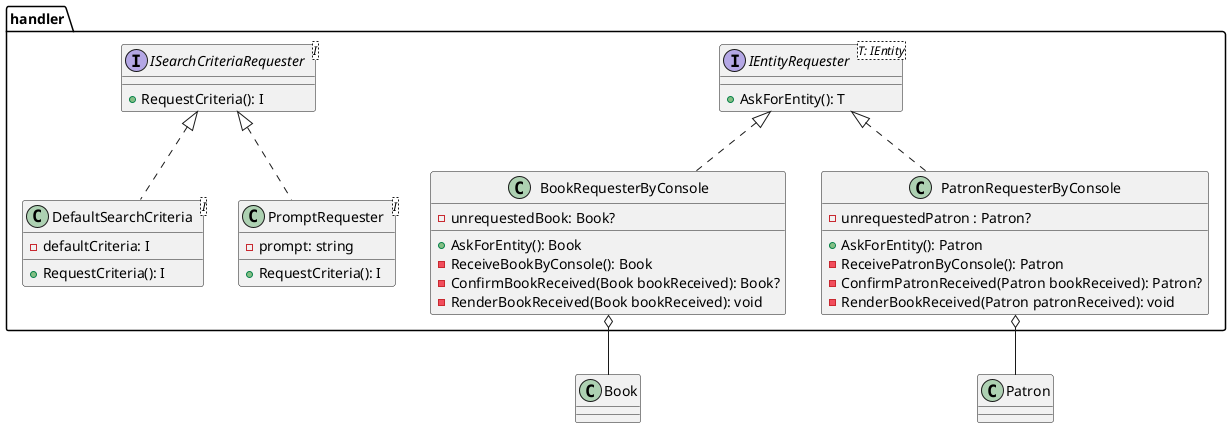 @startuml
package handler {
    class BookRequesterByConsole {
        - unrequestedBook: Book?
        + AskForEntity(): Book
        - ReceiveBookByConsole(): Book
        - ConfirmBookReceived(Book bookReceived): Book?
        - RenderBookReceived(Book bookReceived): void
    }

    class PatronRequesterByConsole {
        - unrequestedPatron : Patron?
        + AskForEntity(): Patron
        - ReceivePatronByConsole(): Patron
        - ConfirmPatronReceived(Patron bookReceived): Patron?
        - RenderBookReceived(Patron patronReceived): void
    }


    interface IEntityRequester<T: IEntity> {
        + AskForEntity(): T
    }
    IEntityRequester <|.. BookRequesterByConsole
    IEntityRequester <|.. PatronRequesterByConsole


    class DefaultSearchCriteria<I> {
        - defaultCriteria: I
        + RequestCriteria(): I
    }

    class PromptRequester<I> {
        - prompt: string
        + RequestCriteria(): I
    }

    interface ISearchCriteriaRequester<I> {
        + RequestCriteria(): I
    }
    ISearchCriteriaRequester <|.. DefaultSearchCriteria
    ISearchCriteriaRequester <|.. PromptRequester
}
BookRequesterByConsole o-- Book
PatronRequesterByConsole o-- Patron
@enduml

